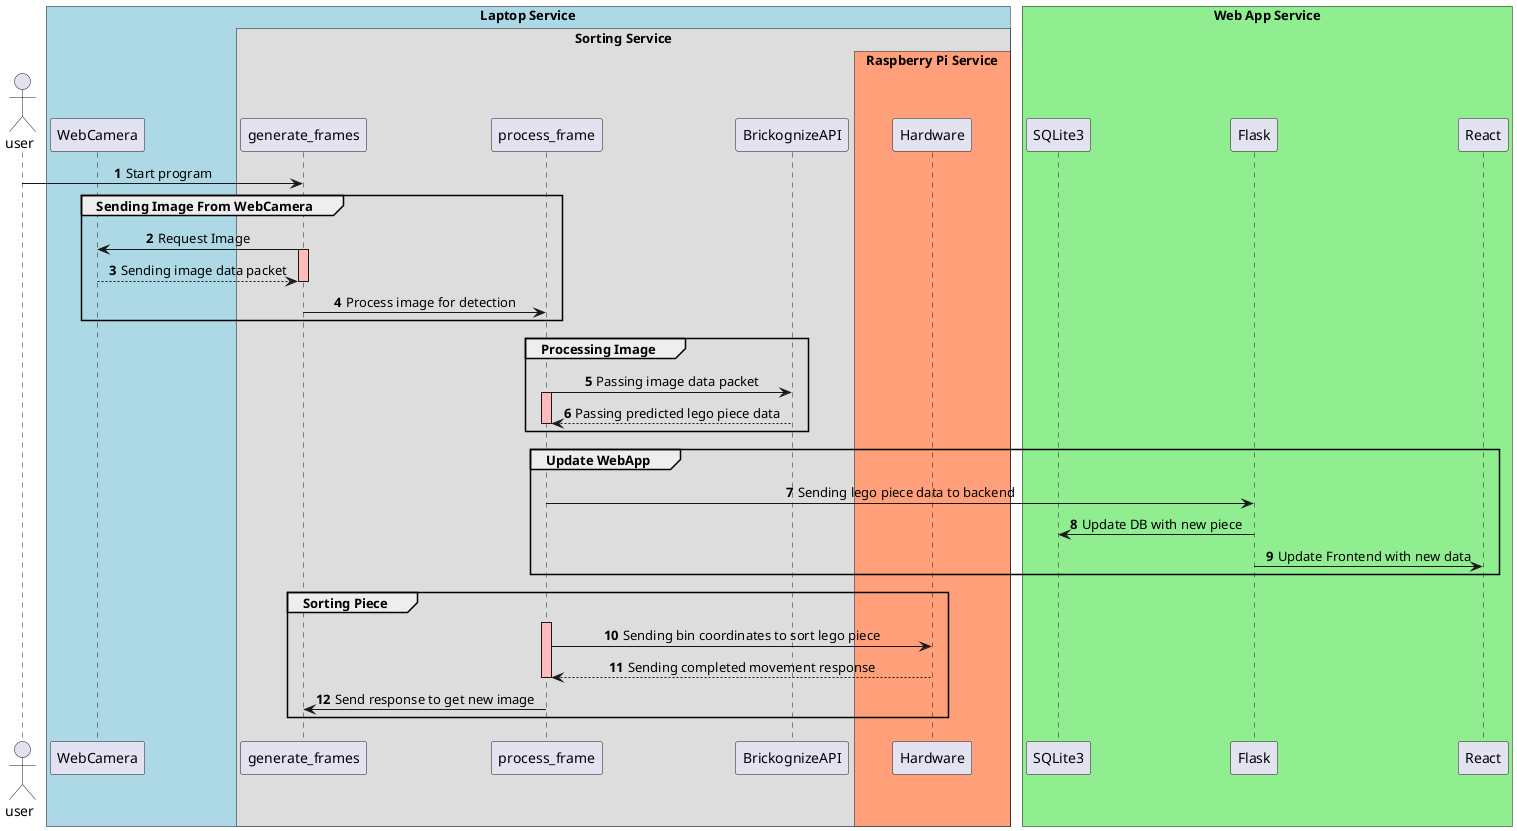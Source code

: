 @startuml SequenceUML

!pragma teoz true

actor user as user

box "Laptop Service" #LightBlue
    participant WebCamera as WebCamera
        box "Sorting Service"
        participant generate_frames as generate_frames
        participant process_frame as process_frame
        participant BrickognizeAPI as BrickognizeAPI
        box "Raspberry Pi Service" #LightSalmon
            participant Hardware as Hardware 
            end box
        end box
end box

box "Web App Service" #LightGreen
    participant SQLite3 as SQLite3
    participant Flask as Flask
    participant React as React
end box

skinparam sequenceMessageAlign center
autonumber

user -> generate_frames: Start program

group Sending Image From WebCamera
    generate_frames -> WebCamera: Request Image
    activate generate_frames #FFBBBB
    WebCamera --> generate_frames: Sending image data packet
    deactivate generate_frames 
    generate_frames -> process_frame: Process image for detection
end

group Processing Image
    process_frame -> BrickognizeAPI: Passing image data packet
    activate process_frame #FFBBBB
    BrickognizeAPI --> process_frame: Passing predicted lego piece data
    deactivate process_frame
end

group Update WebApp
    process_frame -> Flask: Sending lego piece data to backend
    Flask -> SQLite3: Update DB with new piece
    Flask -> React: Update Frontend with new data
end

group Sorting Piece
    activate process_frame #FFBBBB
    process_frame -> Hardware: Sending bin coordinates to sort lego piece
    Hardware --> process_frame: Sending completed movement response
    deactivate process_frame
    process_frame -> generate_frames: Send response to get new image
end 

@enduml
